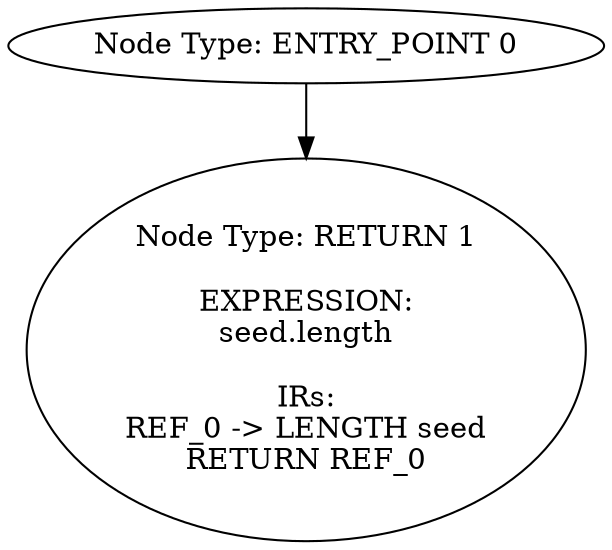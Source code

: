 digraph{
0[label="Node Type: ENTRY_POINT 0
"];
0->1;
1[label="Node Type: RETURN 1

EXPRESSION:
seed.length

IRs:
REF_0 -> LENGTH seed
RETURN REF_0"];
}

